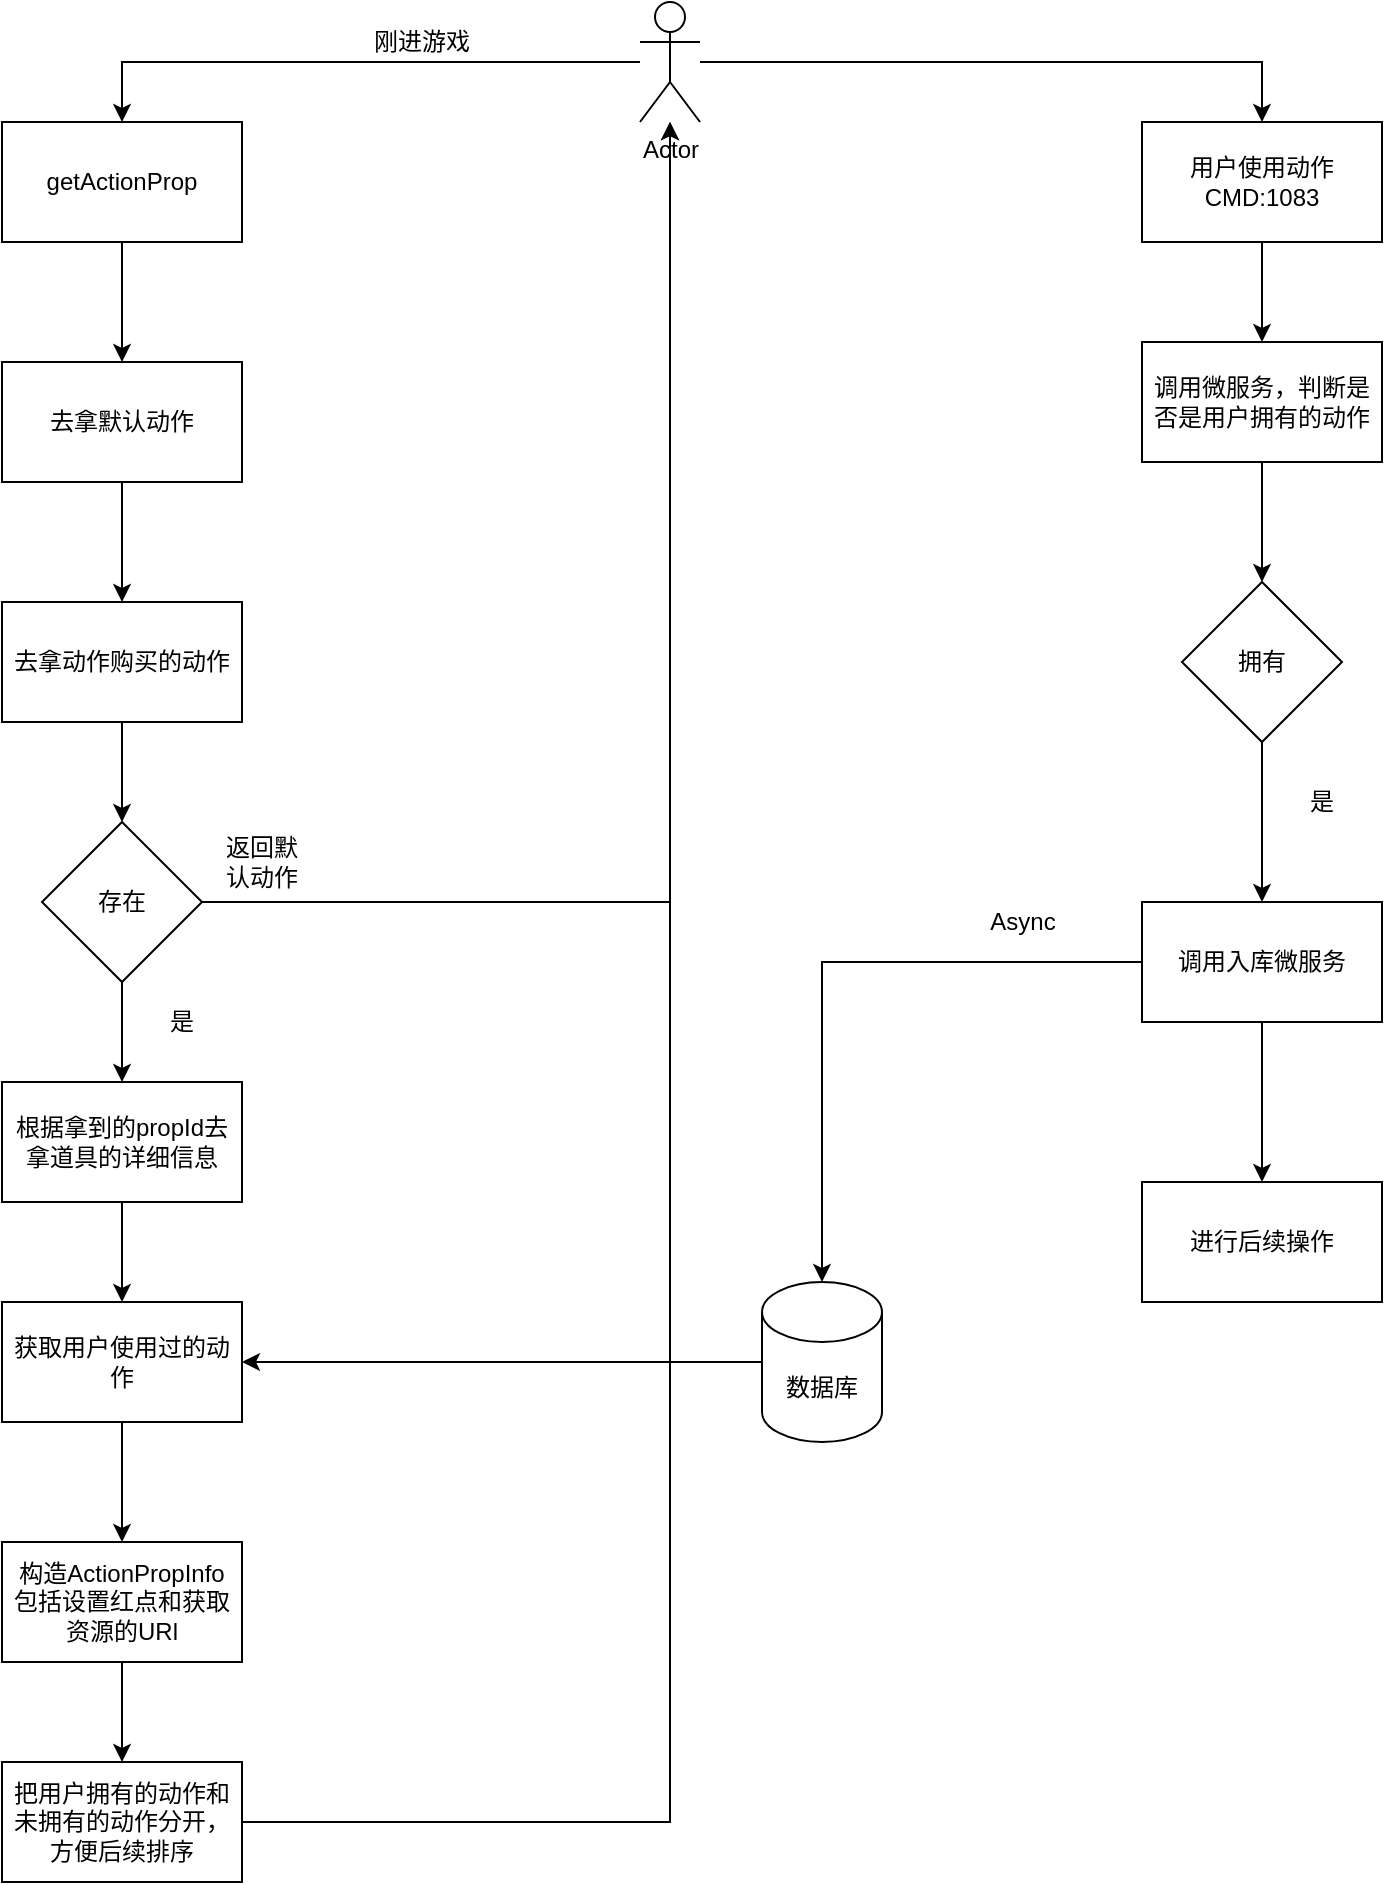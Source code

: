 <mxfile version="14.5.4" type="github">
  <diagram id="84mrfAUEmaGYhLJvrlaR" name="Page-1">
    <mxGraphModel dx="1426" dy="691" grid="1" gridSize="10" guides="1" tooltips="1" connect="1" arrows="1" fold="1" page="1" pageScale="1" pageWidth="827" pageHeight="1169" math="0" shadow="0">
      <root>
        <mxCell id="0" />
        <mxCell id="1" parent="0" />
        <mxCell id="aRnstx9456UCu4CpvXgB-14" style="edgeStyle=orthogonalEdgeStyle;rounded=0;orthogonalLoop=1;jettySize=auto;html=1;entryX=1;entryY=0.5;entryDx=0;entryDy=0;" edge="1" parent="1" source="aRnstx9456UCu4CpvXgB-1" target="aRnstx9456UCu4CpvXgB-13">
          <mxGeometry relative="1" as="geometry" />
        </mxCell>
        <mxCell id="aRnstx9456UCu4CpvXgB-1" value="数据库" style="shape=cylinder3;whiteSpace=wrap;html=1;boundedLbl=1;backgroundOutline=1;size=15;" vertex="1" parent="1">
          <mxGeometry x="460" y="640" width="60" height="80" as="geometry" />
        </mxCell>
        <mxCell id="aRnstx9456UCu4CpvXgB-5" style="edgeStyle=orthogonalEdgeStyle;rounded=0;orthogonalLoop=1;jettySize=auto;html=1;" edge="1" parent="1" source="aRnstx9456UCu4CpvXgB-3" target="aRnstx9456UCu4CpvXgB-4">
          <mxGeometry relative="1" as="geometry" />
        </mxCell>
        <mxCell id="aRnstx9456UCu4CpvXgB-3" value="getActionProp" style="rounded=0;whiteSpace=wrap;html=1;" vertex="1" parent="1">
          <mxGeometry x="80" y="60" width="120" height="60" as="geometry" />
        </mxCell>
        <mxCell id="aRnstx9456UCu4CpvXgB-7" style="edgeStyle=orthogonalEdgeStyle;rounded=0;orthogonalLoop=1;jettySize=auto;html=1;entryX=0.5;entryY=0;entryDx=0;entryDy=0;" edge="1" parent="1" source="aRnstx9456UCu4CpvXgB-4" target="aRnstx9456UCu4CpvXgB-6">
          <mxGeometry relative="1" as="geometry" />
        </mxCell>
        <mxCell id="aRnstx9456UCu4CpvXgB-4" value="去拿默认动作" style="rounded=0;whiteSpace=wrap;html=1;" vertex="1" parent="1">
          <mxGeometry x="80" y="180" width="120" height="60" as="geometry" />
        </mxCell>
        <mxCell id="aRnstx9456UCu4CpvXgB-9" style="edgeStyle=orthogonalEdgeStyle;rounded=0;orthogonalLoop=1;jettySize=auto;html=1;entryX=0.5;entryY=0;entryDx=0;entryDy=0;" edge="1" parent="1" source="aRnstx9456UCu4CpvXgB-6" target="aRnstx9456UCu4CpvXgB-8">
          <mxGeometry relative="1" as="geometry" />
        </mxCell>
        <mxCell id="aRnstx9456UCu4CpvXgB-6" value="去拿动作购买的动作" style="rounded=0;whiteSpace=wrap;html=1;" vertex="1" parent="1">
          <mxGeometry x="80" y="300" width="120" height="60" as="geometry" />
        </mxCell>
        <mxCell id="aRnstx9456UCu4CpvXgB-11" style="edgeStyle=orthogonalEdgeStyle;rounded=0;orthogonalLoop=1;jettySize=auto;html=1;entryX=0.5;entryY=0;entryDx=0;entryDy=0;" edge="1" parent="1" source="aRnstx9456UCu4CpvXgB-8" target="aRnstx9456UCu4CpvXgB-10">
          <mxGeometry relative="1" as="geometry" />
        </mxCell>
        <mxCell id="aRnstx9456UCu4CpvXgB-37" style="edgeStyle=orthogonalEdgeStyle;rounded=0;orthogonalLoop=1;jettySize=auto;html=1;" edge="1" parent="1" source="aRnstx9456UCu4CpvXgB-8" target="aRnstx9456UCu4CpvXgB-23">
          <mxGeometry relative="1" as="geometry" />
        </mxCell>
        <mxCell id="aRnstx9456UCu4CpvXgB-8" value="存在" style="rhombus;whiteSpace=wrap;html=1;" vertex="1" parent="1">
          <mxGeometry x="100" y="410" width="80" height="80" as="geometry" />
        </mxCell>
        <mxCell id="aRnstx9456UCu4CpvXgB-16" style="edgeStyle=orthogonalEdgeStyle;rounded=0;orthogonalLoop=1;jettySize=auto;html=1;entryX=0.5;entryY=0;entryDx=0;entryDy=0;" edge="1" parent="1" source="aRnstx9456UCu4CpvXgB-10" target="aRnstx9456UCu4CpvXgB-13">
          <mxGeometry relative="1" as="geometry" />
        </mxCell>
        <mxCell id="aRnstx9456UCu4CpvXgB-10" value="根据拿到的propId去拿道具的详细信息" style="rounded=0;whiteSpace=wrap;html=1;" vertex="1" parent="1">
          <mxGeometry x="80" y="540" width="120" height="60" as="geometry" />
        </mxCell>
        <mxCell id="aRnstx9456UCu4CpvXgB-12" value="是" style="text;html=1;strokeColor=none;fillColor=none;align=center;verticalAlign=middle;whiteSpace=wrap;rounded=0;" vertex="1" parent="1">
          <mxGeometry x="150" y="500" width="40" height="20" as="geometry" />
        </mxCell>
        <mxCell id="aRnstx9456UCu4CpvXgB-17" style="edgeStyle=orthogonalEdgeStyle;rounded=0;orthogonalLoop=1;jettySize=auto;html=1;entryX=0.5;entryY=0;entryDx=0;entryDy=0;" edge="1" parent="1" source="aRnstx9456UCu4CpvXgB-13" target="aRnstx9456UCu4CpvXgB-15">
          <mxGeometry relative="1" as="geometry" />
        </mxCell>
        <mxCell id="aRnstx9456UCu4CpvXgB-13" value="获取用户使用过的动作" style="rounded=0;whiteSpace=wrap;html=1;" vertex="1" parent="1">
          <mxGeometry x="80" y="650" width="120" height="60" as="geometry" />
        </mxCell>
        <mxCell id="aRnstx9456UCu4CpvXgB-19" style="edgeStyle=orthogonalEdgeStyle;rounded=0;orthogonalLoop=1;jettySize=auto;html=1;entryX=0.5;entryY=0;entryDx=0;entryDy=0;" edge="1" parent="1" source="aRnstx9456UCu4CpvXgB-15" target="aRnstx9456UCu4CpvXgB-18">
          <mxGeometry relative="1" as="geometry" />
        </mxCell>
        <mxCell id="aRnstx9456UCu4CpvXgB-15" value="构造ActionPropInfo&lt;br&gt;包括设置红点和获取资源的URl" style="rounded=0;whiteSpace=wrap;html=1;" vertex="1" parent="1">
          <mxGeometry x="80" y="770" width="120" height="60" as="geometry" />
        </mxCell>
        <mxCell id="aRnstx9456UCu4CpvXgB-39" style="edgeStyle=orthogonalEdgeStyle;rounded=0;orthogonalLoop=1;jettySize=auto;html=1;" edge="1" parent="1" source="aRnstx9456UCu4CpvXgB-18" target="aRnstx9456UCu4CpvXgB-23">
          <mxGeometry relative="1" as="geometry" />
        </mxCell>
        <mxCell id="aRnstx9456UCu4CpvXgB-18" value="把用户拥有的动作和未拥有的动作分开，方便后续排序" style="rounded=0;whiteSpace=wrap;html=1;" vertex="1" parent="1">
          <mxGeometry x="80" y="880" width="120" height="60" as="geometry" />
        </mxCell>
        <mxCell id="aRnstx9456UCu4CpvXgB-41" style="edgeStyle=orthogonalEdgeStyle;rounded=0;orthogonalLoop=1;jettySize=auto;html=1;entryX=0.5;entryY=0;entryDx=0;entryDy=0;" edge="1" parent="1" source="aRnstx9456UCu4CpvXgB-20" target="aRnstx9456UCu4CpvXgB-21">
          <mxGeometry relative="1" as="geometry" />
        </mxCell>
        <mxCell id="aRnstx9456UCu4CpvXgB-20" value="用户使用动作CMD:1083" style="rounded=0;whiteSpace=wrap;html=1;" vertex="1" parent="1">
          <mxGeometry x="650" y="60" width="120" height="60" as="geometry" />
        </mxCell>
        <mxCell id="aRnstx9456UCu4CpvXgB-28" style="edgeStyle=orthogonalEdgeStyle;rounded=0;orthogonalLoop=1;jettySize=auto;html=1;entryX=0.5;entryY=0;entryDx=0;entryDy=0;" edge="1" parent="1" source="aRnstx9456UCu4CpvXgB-21" target="aRnstx9456UCu4CpvXgB-22">
          <mxGeometry relative="1" as="geometry" />
        </mxCell>
        <mxCell id="aRnstx9456UCu4CpvXgB-21" value="调用微服务，判断是否是用户拥有的动作" style="rounded=0;whiteSpace=wrap;html=1;" vertex="1" parent="1">
          <mxGeometry x="650" y="170" width="120" height="60" as="geometry" />
        </mxCell>
        <mxCell id="aRnstx9456UCu4CpvXgB-29" style="edgeStyle=orthogonalEdgeStyle;rounded=0;orthogonalLoop=1;jettySize=auto;html=1;" edge="1" parent="1" source="aRnstx9456UCu4CpvXgB-22">
          <mxGeometry relative="1" as="geometry">
            <mxPoint x="710" y="450" as="targetPoint" />
          </mxGeometry>
        </mxCell>
        <mxCell id="aRnstx9456UCu4CpvXgB-22" value="拥有" style="rhombus;whiteSpace=wrap;html=1;" vertex="1" parent="1">
          <mxGeometry x="670" y="290" width="80" height="80" as="geometry" />
        </mxCell>
        <mxCell id="aRnstx9456UCu4CpvXgB-26" style="edgeStyle=orthogonalEdgeStyle;rounded=0;orthogonalLoop=1;jettySize=auto;html=1;entryX=0.5;entryY=0;entryDx=0;entryDy=0;" edge="1" parent="1" source="aRnstx9456UCu4CpvXgB-23" target="aRnstx9456UCu4CpvXgB-3">
          <mxGeometry relative="1" as="geometry" />
        </mxCell>
        <mxCell id="aRnstx9456UCu4CpvXgB-40" style="edgeStyle=orthogonalEdgeStyle;rounded=0;orthogonalLoop=1;jettySize=auto;html=1;entryX=0.5;entryY=0;entryDx=0;entryDy=0;" edge="1" parent="1" source="aRnstx9456UCu4CpvXgB-23" target="aRnstx9456UCu4CpvXgB-20">
          <mxGeometry relative="1" as="geometry" />
        </mxCell>
        <mxCell id="aRnstx9456UCu4CpvXgB-23" value="Actor" style="shape=umlActor;verticalLabelPosition=bottom;verticalAlign=top;html=1;outlineConnect=0;" vertex="1" parent="1">
          <mxGeometry x="399" width="30" height="60" as="geometry" />
        </mxCell>
        <mxCell id="aRnstx9456UCu4CpvXgB-25" value="返回默认动作" style="text;html=1;strokeColor=none;fillColor=none;align=center;verticalAlign=middle;whiteSpace=wrap;rounded=0;" vertex="1" parent="1">
          <mxGeometry x="190" y="420" width="40" height="20" as="geometry" />
        </mxCell>
        <mxCell id="aRnstx9456UCu4CpvXgB-30" value="是" style="text;html=1;strokeColor=none;fillColor=none;align=center;verticalAlign=middle;whiteSpace=wrap;rounded=0;" vertex="1" parent="1">
          <mxGeometry x="720" y="390" width="40" height="20" as="geometry" />
        </mxCell>
        <mxCell id="aRnstx9456UCu4CpvXgB-32" style="edgeStyle=orthogonalEdgeStyle;rounded=0;orthogonalLoop=1;jettySize=auto;html=1;" edge="1" parent="1" source="aRnstx9456UCu4CpvXgB-31" target="aRnstx9456UCu4CpvXgB-1">
          <mxGeometry relative="1" as="geometry" />
        </mxCell>
        <mxCell id="aRnstx9456UCu4CpvXgB-35" style="edgeStyle=orthogonalEdgeStyle;rounded=0;orthogonalLoop=1;jettySize=auto;html=1;entryX=0.5;entryY=0;entryDx=0;entryDy=0;" edge="1" parent="1" source="aRnstx9456UCu4CpvXgB-31" target="aRnstx9456UCu4CpvXgB-34">
          <mxGeometry relative="1" as="geometry" />
        </mxCell>
        <mxCell id="aRnstx9456UCu4CpvXgB-31" value="调用入库微服务" style="rounded=0;whiteSpace=wrap;html=1;" vertex="1" parent="1">
          <mxGeometry x="650" y="450" width="120" height="60" as="geometry" />
        </mxCell>
        <mxCell id="aRnstx9456UCu4CpvXgB-33" value="Async" style="text;html=1;align=center;verticalAlign=middle;resizable=0;points=[];autosize=1;" vertex="1" parent="1">
          <mxGeometry x="565" y="450" width="50" height="20" as="geometry" />
        </mxCell>
        <mxCell id="aRnstx9456UCu4CpvXgB-34" value="进行后续操作" style="rounded=0;whiteSpace=wrap;html=1;" vertex="1" parent="1">
          <mxGeometry x="650" y="590" width="120" height="60" as="geometry" />
        </mxCell>
        <mxCell id="aRnstx9456UCu4CpvXgB-42" value="刚进游戏" style="text;html=1;strokeColor=none;fillColor=none;align=center;verticalAlign=middle;whiteSpace=wrap;rounded=0;" vertex="1" parent="1">
          <mxGeometry x="260" y="10" width="60" height="20" as="geometry" />
        </mxCell>
      </root>
    </mxGraphModel>
  </diagram>
</mxfile>
